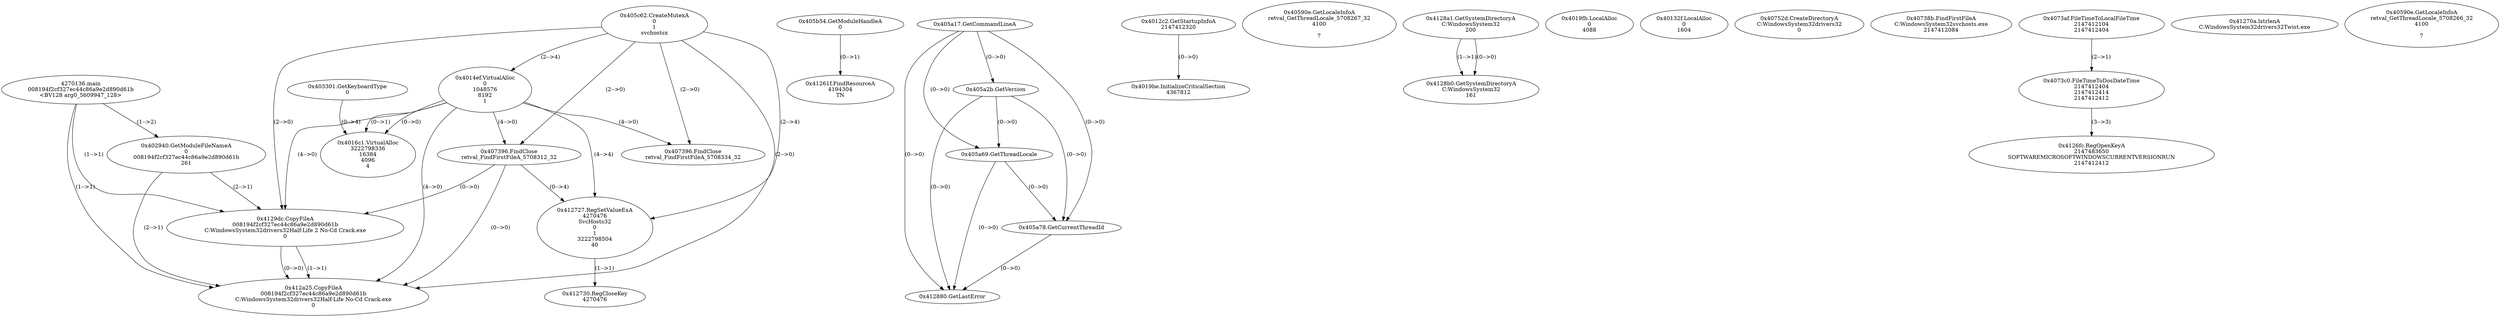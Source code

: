 // Global SCDG with merge call
digraph {
	0 [label="4270136.main
008194f2cf327ec44c86a9e2d890d61b
<BV128 arg0_5609947_128>"]
	1 [label="0x405b54.GetModuleHandleA
0"]
	2 [label="0x403301.GetKeyboardType
0"]
	3 [label="0x405a17.GetCommandLineA
"]
	4 [label="0x4012c2.GetStartupInfoA
2147412320"]
	5 [label="0x405a2b.GetVersion
"]
	3 -> 5 [label="(0-->0)"]
	6 [label="0x405a69.GetThreadLocale
"]
	3 -> 6 [label="(0-->0)"]
	5 -> 6 [label="(0-->0)"]
	7 [label="0x40590e.GetLocaleInfoA
retval_GetThreadLocale_5708267_32
4100

7"]
	8 [label="0x405a78.GetCurrentThreadId
"]
	3 -> 8 [label="(0-->0)"]
	5 -> 8 [label="(0-->0)"]
	6 -> 8 [label="(0-->0)"]
	9 [label="0x405c62.CreateMutexA
0
1
svchostsx"]
	10 [label="0x412880.GetLastError
"]
	3 -> 10 [label="(0-->0)"]
	5 -> 10 [label="(0-->0)"]
	6 -> 10 [label="(0-->0)"]
	8 -> 10 [label="(0-->0)"]
	11 [label="0x4128a1.GetSystemDirectoryA
C:\Windows\System32
200"]
	12 [label="0x4128b0.GetSystemDirectoryA
C:\Windows\System32
161"]
	11 -> 12 [label="(1-->1)"]
	11 -> 12 [label="(0-->0)"]
	13 [label="0x4019be.InitializeCriticalSection
4367812"]
	4 -> 13 [label="(0-->0)"]
	14 [label="0x4019fb.LocalAlloc
0
4088"]
	15 [label="0x4014ef.VirtualAlloc
0
1048576
8192
1"]
	9 -> 15 [label="(2-->4)"]
	16 [label="0x40132f.LocalAlloc
0
1604"]
	17 [label="0x4016c1.VirtualAlloc
3222798336
16384
4096
4"]
	15 -> 17 [label="(0-->1)"]
	2 -> 17 [label="(0-->4)"]
	15 -> 17 [label="(0-->0)"]
	18 [label="0x40752d.CreateDirectoryA
C:\Windows\System32\drivers32
0"]
	19 [label="0x40738b.FindFirstFileA
C:\Windows\System32\svchosts.exe
2147412084"]
	20 [label="0x407396.FindClose
retval_FindFirstFileA_5708312_32"]
	9 -> 20 [label="(2-->0)"]
	15 -> 20 [label="(4-->0)"]
	21 [label="0x4073af.FileTimeToLocalFileTime
2147412104
2147412404"]
	22 [label="0x4073c0.FileTimeToDosDateTime
2147412404
2147412414
2147412412"]
	21 -> 22 [label="(2-->1)"]
	23 [label="0x41261f.FindResourceA
4194304
TN
"]
	1 -> 23 [label="(0-->1)"]
	24 [label="0x4126fc.RegOpenKeyA
2147483650
SOFTWARE\MICROSOFT\WINDOWS\CURRENTVERSION\RUN
2147412412"]
	22 -> 24 [label="(3-->3)"]
	25 [label="0x41270a.lstrlenA
C:\Windows\System32\drivers32\Twist.exe"]
	26 [label="0x412727.RegSetValueExA
4270476
SvcHosts32
0
1
3222798504
40"]
	9 -> 26 [label="(2-->4)"]
	15 -> 26 [label="(4-->4)"]
	20 -> 26 [label="(0-->4)"]
	27 [label="0x412730.RegCloseKey
4270476"]
	26 -> 27 [label="(1-->1)"]
	28 [label="0x407396.FindClose
retval_FindFirstFileA_5708334_32"]
	9 -> 28 [label="(2-->0)"]
	15 -> 28 [label="(4-->0)"]
	29 [label="0x402940.GetModuleFileNameA
0
008194f2cf327ec44c86a9e2d890d61b
261"]
	0 -> 29 [label="(1-->2)"]
	30 [label="0x4129dc.CopyFileA
008194f2cf327ec44c86a9e2d890d61b
C:\Windows\System32\drivers32\Half-Life 2 No-Cd Crack.exe
0"]
	0 -> 30 [label="(1-->1)"]
	29 -> 30 [label="(2-->1)"]
	9 -> 30 [label="(2-->0)"]
	15 -> 30 [label="(4-->0)"]
	20 -> 30 [label="(0-->0)"]
	31 [label="0x412a25.CopyFileA
008194f2cf327ec44c86a9e2d890d61b
C:\Windows\System32\drivers32\Half-Life No-Cd Crack.exe
0"]
	0 -> 31 [label="(1-->1)"]
	29 -> 31 [label="(2-->1)"]
	30 -> 31 [label="(1-->1)"]
	9 -> 31 [label="(2-->0)"]
	15 -> 31 [label="(4-->0)"]
	20 -> 31 [label="(0-->0)"]
	30 -> 31 [label="(0-->0)"]
	32 [label="0x40590e.GetLocaleInfoA
retval_GetThreadLocale_5708266_32
4100

7"]
}
